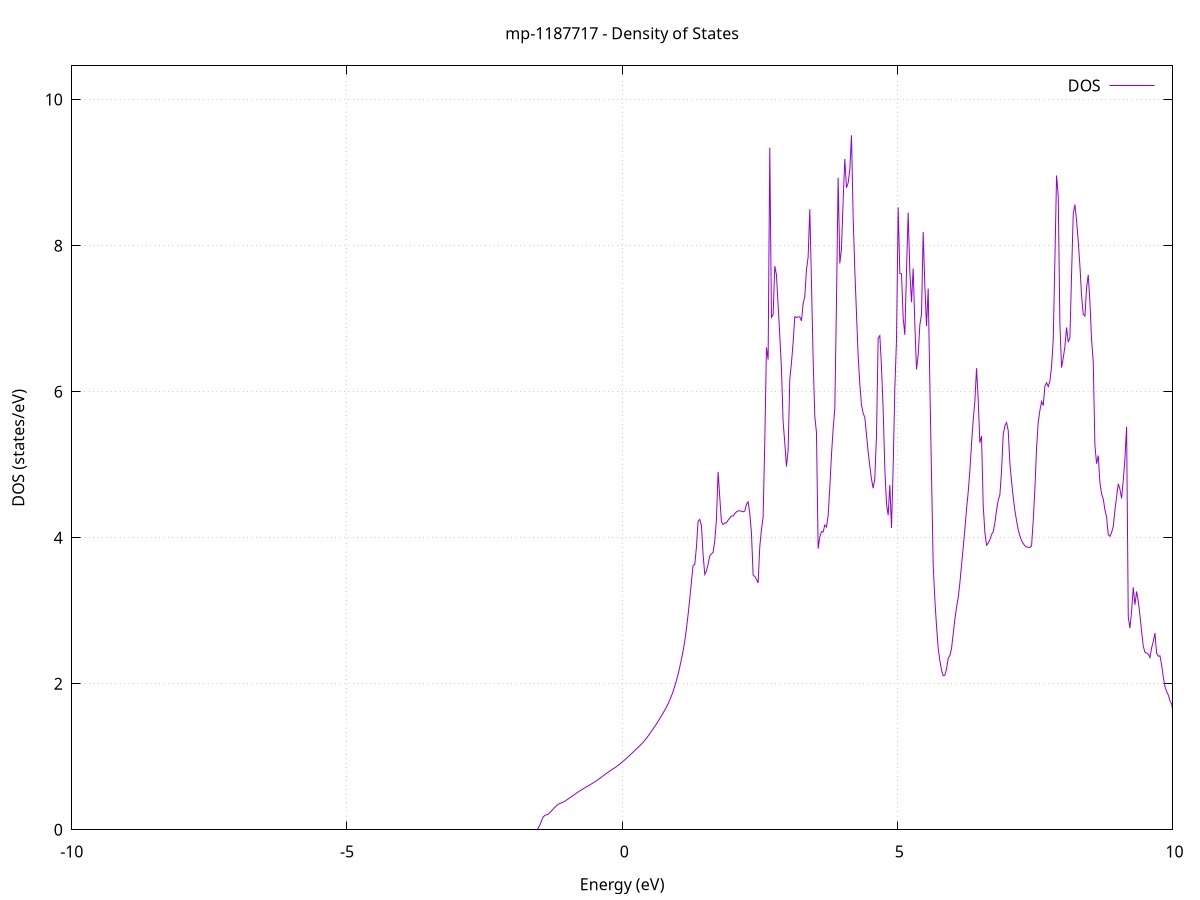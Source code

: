 set title 'mp-1187717 - Density of States'
set xlabel 'Energy (eV)'
set ylabel 'DOS (states/eV)'
set grid
set xrange [-10:10]
set yrange [0:10.462]
set xzeroaxis lt -1
set terminal png size 800,600
set output 'mp-1187717_dos_gnuplot.png'
plot '-' using 1:2 with lines title 'DOS'
-42.154600 0.000000
-42.124300 0.000000
-42.094000 0.000000
-42.063700 0.000000
-42.033400 0.000000
-42.003100 0.000000
-41.972800 0.000000
-41.942500 0.000000
-41.912200 0.000000
-41.881900 0.000000
-41.851600 0.000000
-41.821300 0.000000
-41.791000 0.000000
-41.760700 0.000000
-41.730400 0.000000
-41.700100 0.000000
-41.669800 0.000000
-41.639500 0.000000
-41.609200 0.000000
-41.579000 0.000000
-41.548700 0.000000
-41.518400 0.000000
-41.488100 0.000000
-41.457800 0.000000
-41.427500 0.000000
-41.397200 0.000000
-41.366900 0.000000
-41.336600 0.000000
-41.306300 0.000000
-41.276000 0.000000
-41.245700 0.000000
-41.215400 0.000000
-41.185100 0.000000
-41.154800 0.000000
-41.124500 0.000000
-41.094200 0.000000
-41.063900 0.000000
-41.033600 0.000000
-41.003300 0.000000
-40.973000 0.000000
-40.942700 0.000000
-40.912500 0.000000
-40.882200 0.000000
-40.851900 0.000000
-40.821600 0.000000
-40.791300 0.000000
-40.761000 0.000000
-40.730700 0.000000
-40.700400 0.000000
-40.670100 0.000000
-40.639800 0.000000
-40.609500 0.000000
-40.579200 0.000000
-40.548900 0.000000
-40.518600 0.000000
-40.488300 0.000000
-40.458000 0.000000
-40.427700 0.000000
-40.397400 0.000000
-40.367100 0.000000
-40.336800 0.000000
-40.306500 0.000000
-40.276200 0.000000
-40.245900 0.000000
-40.215700 0.000000
-40.185400 0.000000
-40.155100 0.000000
-40.124800 0.000000
-40.094500 0.000000
-40.064200 0.000000
-40.033900 0.000000
-40.003600 0.000000
-39.973300 0.000000
-39.943000 0.000000
-39.912700 0.000000
-39.882400 0.000000
-39.852100 0.000000
-39.821800 0.000000
-39.791500 0.000000
-39.761200 0.000000
-39.730900 0.000000
-39.700600 0.000000
-39.670300 0.000000
-39.640000 0.000000
-39.609700 0.000000
-39.579400 0.000000
-39.549200 0.000000
-39.518900 0.000000
-39.488600 0.000000
-39.458300 0.000000
-39.428000 0.000000
-39.397700 5.371700
-39.367400 37.572200
-39.337100 124.734400
-39.306800 0.000000
-39.276500 0.000000
-39.246200 0.000000
-39.215900 0.000000
-39.185600 0.000000
-39.155300 0.000000
-39.125000 0.000000
-39.094700 0.000000
-39.064400 0.000000
-39.034100 0.000000
-39.003800 0.000000
-38.973500 0.000000
-38.943200 0.000000
-38.912900 0.000000
-38.882700 0.000000
-38.852400 0.000000
-38.822100 0.000000
-38.791800 0.000000
-38.761500 0.000000
-38.731200 0.000000
-38.700900 0.000000
-38.670600 0.000000
-38.640300 0.000000
-38.610000 0.000000
-38.579700 0.000000
-38.549400 0.000000
-38.519100 0.000000
-38.488800 0.000000
-38.458500 0.000000
-38.428200 0.000000
-38.397900 0.000000
-38.367600 0.000000
-38.337300 0.000000
-38.307000 0.000000
-38.276700 0.000000
-38.246400 0.000000
-38.216200 0.000000
-38.185900 0.000000
-38.155600 0.000000
-38.125300 0.000000
-38.095000 0.000000
-38.064700 0.000000
-38.034400 0.000000
-38.004100 0.000000
-37.973800 0.000000
-37.943500 0.000000
-37.913200 0.000000
-37.882900 0.000000
-37.852600 0.000000
-37.822300 0.000000
-37.792000 0.000000
-37.761700 0.000000
-37.731400 0.000000
-37.701100 0.000000
-37.670800 0.000000
-37.640500 0.000000
-37.610200 0.000000
-37.579900 0.000000
-37.549700 0.000000
-37.519400 0.000000
-37.489100 0.000000
-37.458800 0.000000
-37.428500 0.000000
-37.398200 0.000000
-37.367900 0.000000
-37.337600 0.000000
-37.307300 0.000000
-37.277000 0.000000
-37.246700 0.000000
-37.216400 0.000000
-37.186100 0.000000
-37.155800 0.000000
-37.125500 0.000000
-37.095200 0.000000
-37.064900 0.000000
-37.034600 0.000000
-37.004300 0.000000
-36.974000 0.000000
-36.943700 0.000000
-36.913400 0.000000
-36.883200 0.000000
-36.852900 0.000000
-36.822600 0.000000
-36.792300 0.000000
-36.762000 0.000000
-36.731700 0.000000
-36.701400 0.000000
-36.671100 0.000000
-36.640800 0.000000
-36.610500 0.000000
-36.580200 0.000000
-36.549900 0.000000
-36.519600 0.000000
-36.489300 0.000000
-36.459000 0.000000
-36.428700 0.000000
-36.398400 0.000000
-36.368100 0.000000
-36.337800 0.000000
-36.307500 0.000000
-36.277200 0.000000
-36.246900 0.000000
-36.216700 0.000000
-36.186400 0.000000
-36.156100 0.000000
-36.125800 0.000000
-36.095500 0.000000
-36.065200 0.000000
-36.034900 0.000000
-36.004600 0.000000
-35.974300 0.000000
-35.944000 0.000000
-35.913700 0.000000
-35.883400 0.000000
-35.853100 0.000000
-35.822800 0.000000
-35.792500 0.000000
-35.762200 0.000000
-35.731900 0.000000
-35.701600 0.000000
-35.671300 0.000000
-35.641000 0.000000
-35.610700 0.000000
-35.580400 0.000000
-35.550200 0.000000
-35.519900 0.000000
-35.489600 0.000000
-35.459300 0.000000
-35.429000 0.000000
-35.398700 0.000000
-35.368400 0.000000
-35.338100 0.000000
-35.307800 0.000000
-35.277500 0.000000
-35.247200 0.000000
-35.216900 0.000000
-35.186600 0.000000
-35.156300 0.000000
-35.126000 0.000000
-35.095700 0.000000
-35.065400 0.000000
-35.035100 0.000000
-35.004800 0.000000
-34.974500 0.000000
-34.944200 0.000000
-34.913900 0.000000
-34.883700 0.000000
-34.853400 0.000000
-34.823100 0.000000
-34.792800 0.000000
-34.762500 0.000000
-34.732200 0.000000
-34.701900 0.000000
-34.671600 0.000000
-34.641300 0.000000
-34.611000 0.000000
-34.580700 0.000000
-34.550400 0.000000
-34.520100 0.000000
-34.489800 0.000000
-34.459500 0.000000
-34.429200 0.000000
-34.398900 0.000000
-34.368600 0.000000
-34.338300 0.000000
-34.308000 0.000000
-34.277700 0.000000
-34.247400 0.000000
-34.217200 0.000000
-34.186900 0.000000
-34.156600 0.000000
-34.126300 0.000000
-34.096000 0.000000
-34.065700 0.000000
-34.035400 0.000000
-34.005100 0.000000
-33.974800 0.000000
-33.944500 0.000000
-33.914200 0.000000
-33.883900 0.000000
-33.853600 0.000000
-33.823300 0.000000
-33.793000 0.000000
-33.762700 0.000000
-33.732400 0.000000
-33.702100 0.000000
-33.671800 0.000000
-33.641500 0.000000
-33.611200 0.000000
-33.580900 0.000000
-33.550700 0.000000
-33.520400 0.000000
-33.490100 0.000000
-33.459800 0.000000
-33.429500 0.000000
-33.399200 0.000000
-33.368900 0.000000
-33.338600 0.000000
-33.308300 0.000000
-33.278000 0.000000
-33.247700 0.000000
-33.217400 0.000000
-33.187100 0.000000
-33.156800 0.000000
-33.126500 0.000000
-33.096200 0.000000
-33.065900 0.000000
-33.035600 0.000000
-33.005300 0.000000
-32.975000 0.000000
-32.944700 0.000000
-32.914400 0.000000
-32.884200 0.000000
-32.853900 0.000000
-32.823600 0.000000
-32.793300 0.000000
-32.763000 0.000000
-32.732700 0.000000
-32.702400 0.000000
-32.672100 0.000000
-32.641800 0.000000
-32.611500 0.000000
-32.581200 0.000000
-32.550900 0.000000
-32.520600 0.000000
-32.490300 0.000000
-32.460000 0.000000
-32.429700 0.000000
-32.399400 0.000000
-32.369100 0.000000
-32.338800 0.000000
-32.308500 0.000000
-32.278200 0.000000
-32.247900 0.000000
-32.217700 0.000000
-32.187400 0.000000
-32.157100 0.000000
-32.126800 0.000000
-32.096500 0.000000
-32.066200 0.000000
-32.035900 0.000000
-32.005600 0.000000
-31.975300 0.000000
-31.945000 0.000000
-31.914700 0.000000
-31.884400 0.000000
-31.854100 0.000000
-31.823800 0.000000
-31.793500 0.000000
-31.763200 0.000000
-31.732900 0.000000
-31.702600 0.000000
-31.672300 0.000000
-31.642000 0.000000
-31.611700 0.000000
-31.581400 0.000000
-31.551200 0.000000
-31.520900 0.000000
-31.490600 0.000000
-31.460300 0.000000
-31.430000 0.000000
-31.399700 0.000000
-31.369400 0.000000
-31.339100 0.000000
-31.308800 0.000000
-31.278500 0.000000
-31.248200 0.000000
-31.217900 0.000000
-31.187600 0.000000
-31.157300 0.000000
-31.127000 0.000000
-31.096700 0.000000
-31.066400 0.000000
-31.036100 0.000000
-31.005800 0.000000
-30.975500 0.000000
-30.945200 0.000000
-30.914900 0.000000
-30.884700 0.000000
-30.854400 0.000000
-30.824100 0.000000
-30.793800 0.000000
-30.763500 0.000000
-30.733200 0.000000
-30.702900 0.000000
-30.672600 0.000000
-30.642300 0.000000
-30.612000 0.000000
-30.581700 0.000000
-30.551400 0.000000
-30.521100 0.000000
-30.490800 0.000000
-30.460500 0.000000
-30.430200 0.000000
-30.399900 0.000000
-30.369600 0.000000
-30.339300 0.000000
-30.309000 0.000000
-30.278700 0.000000
-30.248400 0.000000
-30.218200 0.000000
-30.187900 0.000000
-30.157600 0.000000
-30.127300 0.000000
-30.097000 0.000000
-30.066700 0.000000
-30.036400 0.000000
-30.006100 0.000000
-29.975800 0.000000
-29.945500 0.000000
-29.915200 0.000000
-29.884900 0.000000
-29.854600 0.000000
-29.824300 0.000000
-29.794000 0.000000
-29.763700 0.000000
-29.733400 0.000000
-29.703100 0.000000
-29.672800 0.000000
-29.642500 0.000000
-29.612200 0.000000
-29.581900 0.000000
-29.551700 0.000000
-29.521400 0.000000
-29.491100 0.000000
-29.460800 0.000000
-29.430500 0.000000
-29.400200 0.000000
-29.369900 0.000000
-29.339600 0.000000
-29.309300 0.000000
-29.279000 0.000000
-29.248700 0.000000
-29.218400 0.000000
-29.188100 0.000000
-29.157800 0.000000
-29.127500 0.000000
-29.097200 0.000000
-29.066900 0.000000
-29.036600 0.000000
-29.006300 0.000000
-28.976000 0.000000
-28.945700 0.000000
-28.915400 0.000000
-28.885200 0.000000
-28.854900 0.000000
-28.824600 0.000000
-28.794300 0.000000
-28.764000 0.000000
-28.733700 0.000000
-28.703400 0.000000
-28.673100 0.000000
-28.642800 0.000000
-28.612500 0.000000
-28.582200 0.000000
-28.551900 0.000000
-28.521600 0.000000
-28.491300 0.000000
-28.461000 0.000000
-28.430700 0.000000
-28.400400 0.000000
-28.370100 0.000000
-28.339800 0.000000
-28.309500 0.000000
-28.279200 0.000000
-28.248900 0.000000
-28.218700 0.000000
-28.188400 0.000000
-28.158100 0.000000
-28.127800 0.000000
-28.097500 0.000000
-28.067200 0.000000
-28.036900 0.000000
-28.006600 0.000000
-27.976300 0.000000
-27.946000 0.000000
-27.915700 0.000000
-27.885400 0.000000
-27.855100 0.000000
-27.824800 0.000000
-27.794500 0.000000
-27.764200 0.000000
-27.733900 0.000000
-27.703600 0.000000
-27.673300 0.000000
-27.643000 0.000000
-27.612700 0.000000
-27.582400 0.000000
-27.552200 0.000000
-27.521900 0.000000
-27.491600 0.000000
-27.461300 0.000000
-27.431000 0.000000
-27.400700 0.000000
-27.370400 0.000000
-27.340100 0.000000
-27.309800 0.000000
-27.279500 0.000000
-27.249200 0.000000
-27.218900 0.000000
-27.188600 0.000000
-27.158300 0.000000
-27.128000 0.000000
-27.097700 0.000000
-27.067400 0.000000
-27.037100 0.000000
-27.006800 0.000000
-26.976500 0.000000
-26.946200 0.000000
-26.915900 0.000000
-26.885700 0.000000
-26.855400 0.000000
-26.825100 0.000000
-26.794800 0.000000
-26.764500 0.000000
-26.734200 0.000000
-26.703900 0.000000
-26.673600 0.000000
-26.643300 0.000000
-26.613000 0.000000
-26.582700 0.000000
-26.552400 0.000000
-26.522100 0.000000
-26.491800 0.000000
-26.461500 0.000000
-26.431200 0.000000
-26.400900 0.000000
-26.370600 0.000000
-26.340300 0.000000
-26.310000 0.000000
-26.279700 0.000000
-26.249400 0.000000
-26.219200 0.000000
-26.188900 0.000000
-26.158600 0.000000
-26.128300 0.000000
-26.098000 0.000000
-26.067700 0.000000
-26.037400 0.000000
-26.007100 0.000000
-25.976800 0.000000
-25.946500 0.000000
-25.916200 0.000000
-25.885900 0.000000
-25.855600 0.000000
-25.825300 0.000000
-25.795000 0.000000
-25.764700 0.000000
-25.734400 0.000000
-25.704100 0.000000
-25.673800 0.000000
-25.643500 0.000000
-25.613200 0.000000
-25.582900 0.000000
-25.552700 0.000000
-25.522400 0.000000
-25.492100 0.000000
-25.461800 0.000000
-25.431500 0.000000
-25.401200 0.000000
-25.370900 0.000000
-25.340600 0.000000
-25.310300 0.000000
-25.280000 0.000000
-25.249700 0.000000
-25.219400 0.000000
-25.189100 0.000000
-25.158800 0.000000
-25.128500 0.000000
-25.098200 0.000000
-25.067900 0.000000
-25.037600 0.000000
-25.007300 0.000000
-24.977000 0.000000
-24.946700 0.000000
-24.916400 0.000000
-24.886200 0.000000
-24.855900 0.000000
-24.825600 0.000000
-24.795300 0.000000
-24.765000 0.000000
-24.734700 0.000000
-24.704400 0.000000
-24.674100 0.000000
-24.643800 0.000000
-24.613500 0.000000
-24.583200 0.000000
-24.552900 0.000000
-24.522600 0.000000
-24.492300 0.000000
-24.462000 0.000000
-24.431700 0.000000
-24.401400 0.000000
-24.371100 0.000000
-24.340800 0.000000
-24.310500 0.000000
-24.280200 0.000000
-24.249900 0.000000
-24.219700 0.000000
-24.189400 0.000000
-24.159100 0.000000
-24.128800 0.000000
-24.098500 0.000000
-24.068200 0.000000
-24.037900 0.000000
-24.007600 0.000000
-23.977300 0.000000
-23.947000 0.000000
-23.916700 0.000000
-23.886400 0.000000
-23.856100 0.000000
-23.825800 0.000000
-23.795500 0.000000
-23.765200 0.000000
-23.734900 0.000000
-23.704600 0.000000
-23.674300 0.000000
-23.644000 0.000000
-23.613700 0.000000
-23.583400 0.000000
-23.553200 0.000000
-23.522900 0.000000
-23.492600 0.000000
-23.462300 0.000000
-23.432000 0.000000
-23.401700 0.000000
-23.371400 0.000000
-23.341100 0.000000
-23.310800 0.000000
-23.280500 0.000000
-23.250200 0.000000
-23.219900 0.000000
-23.189600 0.000000
-23.159300 0.000000
-23.129000 0.000000
-23.098700 0.000000
-23.068400 0.000000
-23.038100 0.000000
-23.007800 0.000000
-22.977500 0.000000
-22.947200 0.000000
-22.916900 0.000000
-22.886700 0.000000
-22.856400 0.000000
-22.826100 0.000000
-22.795800 0.000000
-22.765500 0.000000
-22.735200 0.000000
-22.704900 0.000000
-22.674600 0.000000
-22.644300 0.000000
-22.614000 0.000000
-22.583700 0.000000
-22.553400 0.000000
-22.523100 0.000000
-22.492800 0.000000
-22.462500 0.000000
-22.432200 0.000000
-22.401900 0.000000
-22.371600 0.000000
-22.341300 0.000000
-22.311000 0.000000
-22.280700 0.000000
-22.250400 0.000000
-22.220200 0.000000
-22.189900 0.000000
-22.159600 0.000000
-22.129300 0.000000
-22.099000 0.000000
-22.068700 0.000000
-22.038400 0.000000
-22.008100 0.000000
-21.977800 0.000000
-21.947500 0.000000
-21.917200 0.000000
-21.886900 0.000000
-21.856600 0.000000
-21.826300 0.000000
-21.796000 0.000000
-21.765700 0.000000
-21.735400 0.000000
-21.705100 0.000000
-21.674800 0.000000
-21.644500 0.000000
-21.614200 0.000000
-21.583900 0.000000
-21.553700 0.000000
-21.523400 0.000000
-21.493100 0.000000
-21.462800 0.000000
-21.432500 0.000000
-21.402200 0.000000
-21.371900 0.000000
-21.341600 0.000000
-21.311300 0.000000
-21.281000 0.000000
-21.250700 0.000000
-21.220400 0.000000
-21.190100 0.000000
-21.159800 0.000000
-21.129500 0.000000
-21.099200 0.000000
-21.068900 0.000000
-21.038600 0.000000
-21.008300 0.000000
-20.978000 0.000000
-20.947700 0.000000
-20.917400 0.000000
-20.887200 0.000000
-20.856900 0.000000
-20.826600 0.000000
-20.796300 0.000000
-20.766000 0.000000
-20.735700 0.000000
-20.705400 0.000000
-20.675100 0.000000
-20.644800 0.000000
-20.614500 0.000000
-20.584200 0.000000
-20.553900 0.000000
-20.523600 0.000000
-20.493300 0.000000
-20.463000 0.000000
-20.432700 0.000000
-20.402400 0.000000
-20.372100 0.000000
-20.341800 0.000000
-20.311500 0.000000
-20.281200 0.000000
-20.250900 0.000000
-20.220700 0.000000
-20.190400 0.000000
-20.160100 0.000000
-20.129800 0.000000
-20.099500 0.000000
-20.069200 0.000000
-20.038900 0.000000
-20.008600 0.000000
-19.978300 0.000000
-19.948000 0.000000
-19.917700 0.000000
-19.887400 0.000000
-19.857100 0.000000
-19.826800 0.000000
-19.796500 0.000000
-19.766200 0.031300
-19.735900 8.871100
-19.705600 23.499300
-19.675300 35.101700
-19.645000 61.671200
-19.614700 53.048900
-19.584400 28.072900
-19.554200 13.256700
-19.523900 22.977800
-19.493600 27.450300
-19.463300 35.337100
-19.433000 38.172600
-19.402700 45.677400
-19.372400 56.267100
-19.342100 64.322900
-19.311800 61.201100
-19.281500 126.809300
-19.251200 59.899100
-19.220900 35.978100
-19.190600 13.652100
-19.160300 0.000000
-19.130000 0.000000
-19.099700 0.000000
-19.069400 0.000000
-19.039100 0.000000
-19.008800 0.000000
-18.978500 0.000000
-18.948200 0.000000
-18.917900 0.000000
-18.887700 0.000000
-18.857400 0.000000
-18.827100 0.000000
-18.796800 0.000000
-18.766500 0.000000
-18.736200 0.000000
-18.705900 0.000000
-18.675600 0.000000
-18.645300 0.000000
-18.615000 0.000000
-18.584700 0.000000
-18.554400 0.000000
-18.524100 0.000000
-18.493800 0.000000
-18.463500 0.000000
-18.433200 0.000000
-18.402900 0.000000
-18.372600 0.000000
-18.342300 0.000000
-18.312000 0.000000
-18.281700 0.000000
-18.251400 0.000000
-18.221200 0.000000
-18.190900 0.000000
-18.160600 0.000000
-18.130300 0.000000
-18.100000 0.000000
-18.069700 0.000000
-18.039400 0.000000
-18.009100 0.000000
-17.978800 0.000000
-17.948500 0.000000
-17.918200 0.000000
-17.887900 0.000000
-17.857600 0.000000
-17.827300 0.000000
-17.797000 0.000000
-17.766700 0.000000
-17.736400 0.000000
-17.706100 0.000000
-17.675800 0.000000
-17.645500 0.000000
-17.615200 0.000000
-17.584900 0.000000
-17.554700 0.000000
-17.524400 0.000000
-17.494100 0.000000
-17.463800 0.000000
-17.433500 0.000000
-17.403200 0.000000
-17.372900 0.000000
-17.342600 0.000000
-17.312300 0.000000
-17.282000 0.000000
-17.251700 0.000000
-17.221400 0.000000
-17.191100 0.000000
-17.160800 0.000000
-17.130500 0.000000
-17.100200 0.000000
-17.069900 0.000000
-17.039600 0.000000
-17.009300 0.000000
-16.979000 0.000000
-16.948700 0.000000
-16.918400 0.000000
-16.888200 0.000000
-16.857900 0.000000
-16.827600 0.000000
-16.797300 0.000000
-16.767000 0.000000
-16.736700 0.000000
-16.706400 0.000000
-16.676100 0.000000
-16.645800 0.000000
-16.615500 0.000000
-16.585200 0.000000
-16.554900 0.000000
-16.524600 0.000000
-16.494300 0.000000
-16.464000 0.000000
-16.433700 0.000000
-16.403400 0.000000
-16.373100 0.000000
-16.342800 0.000000
-16.312500 0.000000
-16.282200 0.000000
-16.251900 0.000000
-16.221700 0.000000
-16.191400 0.000000
-16.161100 0.000000
-16.130800 0.000000
-16.100500 0.000000
-16.070200 0.000000
-16.039900 0.000000
-16.009600 0.000000
-15.979300 0.000000
-15.949000 0.000000
-15.918700 0.000000
-15.888400 0.000000
-15.858100 0.000000
-15.827800 0.000000
-15.797500 0.000000
-15.767200 0.000000
-15.736900 0.000000
-15.706600 0.000000
-15.676300 0.000000
-15.646000 0.000000
-15.615700 0.000000
-15.585400 0.000000
-15.555200 0.000000
-15.524900 0.000000
-15.494600 0.000000
-15.464300 0.000000
-15.434000 0.000000
-15.403700 0.000000
-15.373400 0.000000
-15.343100 0.000000
-15.312800 0.000000
-15.282500 0.000000
-15.252200 0.000000
-15.221900 0.000000
-15.191600 0.000000
-15.161300 0.000000
-15.131000 0.000000
-15.100700 0.000000
-15.070400 0.000000
-15.040100 0.000000
-15.009800 0.000000
-14.979500 0.000000
-14.949200 0.000000
-14.918900 0.000000
-14.888700 0.000000
-14.858400 0.000000
-14.828100 0.000000
-14.797800 0.000000
-14.767500 0.000000
-14.737200 0.000000
-14.706900 0.000000
-14.676600 0.000000
-14.646300 0.000000
-14.616000 0.000000
-14.585700 0.000000
-14.555400 0.000000
-14.525100 0.000000
-14.494800 0.000000
-14.464500 0.000000
-14.434200 0.000000
-14.403900 0.000000
-14.373600 0.000000
-14.343300 0.000000
-14.313000 0.000000
-14.282700 0.000000
-14.252400 0.000000
-14.222200 0.000000
-14.191900 0.000000
-14.161600 0.000000
-14.131300 0.000000
-14.101000 0.000000
-14.070700 0.000000
-14.040400 0.000000
-14.010100 0.000000
-13.979800 0.000000
-13.949500 0.000000
-13.919200 0.000000
-13.888900 0.000000
-13.858600 0.000000
-13.828300 0.000000
-13.798000 0.000000
-13.767700 0.000000
-13.737400 0.000000
-13.707100 0.000000
-13.676800 0.000000
-13.646500 0.000000
-13.616200 0.000000
-13.585900 0.000000
-13.555700 0.000000
-13.525400 0.000000
-13.495100 0.000000
-13.464800 0.000000
-13.434500 0.000000
-13.404200 0.000000
-13.373900 0.000000
-13.343600 0.000000
-13.313300 0.000000
-13.283000 0.000000
-13.252700 0.000000
-13.222400 0.000000
-13.192100 0.000000
-13.161800 0.000000
-13.131500 0.000000
-13.101200 0.000000
-13.070900 0.000000
-13.040600 0.000000
-13.010300 0.000000
-12.980000 0.000000
-12.949700 0.000000
-12.919400 0.000000
-12.889200 0.000000
-12.858900 0.000000
-12.828600 0.000000
-12.798300 0.000000
-12.768000 0.000000
-12.737700 0.000000
-12.707400 0.000000
-12.677100 0.000000
-12.646800 0.000000
-12.616500 0.000000
-12.586200 0.000000
-12.555900 0.000000
-12.525600 0.000000
-12.495300 0.000000
-12.465000 0.000000
-12.434700 0.000000
-12.404400 0.000000
-12.374100 0.000000
-12.343800 0.000000
-12.313500 0.000000
-12.283200 0.000000
-12.252900 0.000000
-12.222700 0.000000
-12.192400 0.000000
-12.162100 0.000000
-12.131800 0.000000
-12.101500 0.000000
-12.071200 0.000000
-12.040900 0.000000
-12.010600 0.000000
-11.980300 0.000000
-11.950000 0.000000
-11.919700 0.000000
-11.889400 0.000000
-11.859100 0.000000
-11.828800 0.000000
-11.798500 0.000000
-11.768200 0.000000
-11.737900 0.000000
-11.707600 0.000000
-11.677300 0.000000
-11.647000 0.000000
-11.616700 0.000000
-11.586400 0.000000
-11.556200 0.000000
-11.525900 0.000000
-11.495600 0.000000
-11.465300 0.000000
-11.435000 0.000000
-11.404700 0.000000
-11.374400 0.000000
-11.344100 0.000000
-11.313800 0.000000
-11.283500 0.000000
-11.253200 0.000000
-11.222900 0.000000
-11.192600 0.000000
-11.162300 0.000000
-11.132000 0.000000
-11.101700 0.000000
-11.071400 0.000000
-11.041100 0.000000
-11.010800 0.000000
-10.980500 0.000000
-10.950200 0.000000
-10.919900 0.000000
-10.889700 0.000000
-10.859400 0.000000
-10.829100 0.000000
-10.798800 0.000000
-10.768500 0.000000
-10.738200 0.000000
-10.707900 0.000000
-10.677600 0.000000
-10.647300 0.000000
-10.617000 0.000000
-10.586700 0.000000
-10.556400 0.000000
-10.526100 0.000000
-10.495800 0.000000
-10.465500 0.000000
-10.435200 0.000000
-10.404900 0.000000
-10.374600 0.000000
-10.344300 0.000000
-10.314000 0.000000
-10.283700 0.000000
-10.253400 0.000000
-10.223200 0.000000
-10.192900 0.000000
-10.162600 0.000000
-10.132300 0.000000
-10.102000 0.000000
-10.071700 0.000000
-10.041400 0.000000
-10.011100 0.000000
-9.980800 0.000000
-9.950500 0.000000
-9.920200 0.000000
-9.889900 0.000000
-9.859600 0.000000
-9.829300 0.000000
-9.799000 0.000000
-9.768700 0.000000
-9.738400 0.000000
-9.708100 0.000000
-9.677800 0.000000
-9.647500 0.000000
-9.617200 0.000000
-9.586900 0.000000
-9.556700 0.000000
-9.526400 0.000000
-9.496100 0.000000
-9.465800 0.000000
-9.435500 0.000000
-9.405200 0.000000
-9.374900 0.000000
-9.344600 0.000000
-9.314300 0.000000
-9.284000 0.000000
-9.253700 0.000000
-9.223400 0.000000
-9.193100 0.000000
-9.162800 0.000000
-9.132500 0.000000
-9.102200 0.000000
-9.071900 0.000000
-9.041600 0.000000
-9.011300 0.000000
-8.981000 0.000000
-8.950700 0.000000
-8.920400 0.000000
-8.890200 0.000000
-8.859900 0.000000
-8.829600 0.000000
-8.799300 0.000000
-8.769000 0.000000
-8.738700 0.000000
-8.708400 0.000000
-8.678100 0.000000
-8.647800 0.000000
-8.617500 0.000000
-8.587200 0.000000
-8.556900 0.000000
-8.526600 0.000000
-8.496300 0.000000
-8.466000 0.000000
-8.435700 0.000000
-8.405400 0.000000
-8.375100 0.000000
-8.344800 0.000000
-8.314500 0.000000
-8.284200 0.000000
-8.253900 0.000000
-8.223700 0.000000
-8.193400 0.000000
-8.163100 0.000000
-8.132800 0.000000
-8.102500 0.000000
-8.072200 0.000000
-8.041900 0.000000
-8.011600 0.000000
-7.981300 0.000000
-7.951000 0.000000
-7.920700 0.000000
-7.890400 0.000000
-7.860100 0.000000
-7.829800 0.000000
-7.799500 0.000000
-7.769200 0.000000
-7.738900 0.000000
-7.708600 0.000000
-7.678300 0.000000
-7.648000 0.000000
-7.617700 0.000000
-7.587400 0.000000
-7.557200 0.000000
-7.526900 0.000000
-7.496600 0.000000
-7.466300 0.000000
-7.436000 0.000000
-7.405700 0.000000
-7.375400 0.000000
-7.345100 0.000000
-7.314800 0.000000
-7.284500 0.000000
-7.254200 0.000000
-7.223900 0.000000
-7.193600 0.000000
-7.163300 0.000000
-7.133000 0.000000
-7.102700 0.000000
-7.072400 0.000000
-7.042100 0.000000
-7.011800 0.000000
-6.981500 0.000000
-6.951200 0.000000
-6.920900 0.000000
-6.890700 0.000000
-6.860400 0.000000
-6.830100 0.000000
-6.799800 0.000000
-6.769500 0.000000
-6.739200 0.000000
-6.708900 0.000000
-6.678600 0.000000
-6.648300 0.000000
-6.618000 0.000000
-6.587700 0.000000
-6.557400 0.000000
-6.527100 0.000000
-6.496800 0.000000
-6.466500 0.000000
-6.436200 0.000000
-6.405900 0.000000
-6.375600 0.000000
-6.345300 0.000000
-6.315000 0.000000
-6.284700 0.000000
-6.254400 0.000000
-6.224200 0.000000
-6.193900 0.000000
-6.163600 0.000000
-6.133300 0.000000
-6.103000 0.000000
-6.072700 0.000000
-6.042400 0.000000
-6.012100 0.000000
-5.981800 0.000000
-5.951500 0.000000
-5.921200 0.000000
-5.890900 0.000000
-5.860600 0.000000
-5.830300 0.000000
-5.800000 0.000000
-5.769700 0.000000
-5.739400 0.000000
-5.709100 0.000000
-5.678800 0.000000
-5.648500 0.000000
-5.618200 0.000000
-5.587900 0.000000
-5.557700 0.000000
-5.527400 0.000000
-5.497100 0.000000
-5.466800 0.000000
-5.436500 0.000000
-5.406200 0.000000
-5.375900 0.000000
-5.345600 0.000000
-5.315300 0.000000
-5.285000 0.000000
-5.254700 0.000000
-5.224400 0.000000
-5.194100 0.000000
-5.163800 0.000000
-5.133500 0.000000
-5.103200 0.000000
-5.072900 0.000000
-5.042600 0.000000
-5.012300 0.000000
-4.982000 0.000000
-4.951700 0.000000
-4.921400 0.000000
-4.891200 0.000000
-4.860900 0.000000
-4.830600 0.000000
-4.800300 0.000000
-4.770000 0.000000
-4.739700 0.000000
-4.709400 0.000000
-4.679100 0.000000
-4.648800 0.000000
-4.618500 0.000000
-4.588200 0.000000
-4.557900 0.000000
-4.527600 0.000000
-4.497300 0.000000
-4.467000 0.000000
-4.436700 0.000000
-4.406400 0.000000
-4.376100 0.000000
-4.345800 0.000000
-4.315500 0.000000
-4.285200 0.000000
-4.254900 0.000000
-4.224700 0.000000
-4.194400 0.000000
-4.164100 0.000000
-4.133800 0.000000
-4.103500 0.000000
-4.073200 0.000000
-4.042900 0.000000
-4.012600 0.000000
-3.982300 0.000000
-3.952000 0.000000
-3.921700 0.000000
-3.891400 0.000000
-3.861100 0.000000
-3.830800 0.000000
-3.800500 0.000000
-3.770200 0.000000
-3.739900 0.000000
-3.709600 0.000000
-3.679300 0.000000
-3.649000 0.000000
-3.618700 0.000000
-3.588400 0.000000
-3.558200 0.000000
-3.527900 0.000000
-3.497600 0.000000
-3.467300 0.000000
-3.437000 0.000000
-3.406700 0.000000
-3.376400 0.000000
-3.346100 0.000000
-3.315800 0.000000
-3.285500 0.000000
-3.255200 0.000000
-3.224900 0.000000
-3.194600 0.000000
-3.164300 0.000000
-3.134000 0.000000
-3.103700 0.000000
-3.073400 0.000000
-3.043100 0.000000
-3.012800 0.000000
-2.982500 0.000000
-2.952200 0.000000
-2.921900 0.000000
-2.891700 0.000000
-2.861400 0.000000
-2.831100 0.000000
-2.800800 0.000000
-2.770500 0.000000
-2.740200 0.000000
-2.709900 0.000000
-2.679600 0.000000
-2.649300 0.000000
-2.619000 0.000000
-2.588700 0.000000
-2.558400 0.000000
-2.528100 0.000000
-2.497800 0.000000
-2.467500 0.000000
-2.437200 0.000000
-2.406900 0.000000
-2.376600 0.000000
-2.346300 0.000000
-2.316000 0.000000
-2.285700 0.000000
-2.255400 0.000000
-2.225200 0.000000
-2.194900 0.000000
-2.164600 0.000000
-2.134300 0.000000
-2.104000 0.000000
-2.073700 0.000000
-2.043400 0.000000
-2.013100 0.000000
-1.982800 0.000000
-1.952500 0.000000
-1.922200 0.000000
-1.891900 0.000000
-1.861600 0.000000
-1.831300 0.000000
-1.801000 0.000000
-1.770700 0.000000
-1.740400 0.000000
-1.710100 0.000000
-1.679800 0.000000
-1.649500 0.000000
-1.619200 0.000000
-1.588900 0.000000
-1.558700 0.000900
-1.528400 0.018200
-1.498100 0.057800
-1.467800 0.119800
-1.437500 0.172300
-1.407200 0.195200
-1.376900 0.205000
-1.346600 0.211200
-1.316300 0.233700
-1.286000 0.257000
-1.255700 0.281100
-1.225400 0.305700
-1.195100 0.327900
-1.164800 0.346400
-1.134500 0.359000
-1.104200 0.368000
-1.073900 0.376900
-1.043600 0.390600
-1.013300 0.406200
-0.983000 0.422000
-0.952700 0.437700
-0.922400 0.453500
-0.892200 0.469400
-0.861900 0.485200
-0.831600 0.501700
-0.801300 0.517200
-0.771000 0.531300
-0.740700 0.545400
-0.710400 0.560000
-0.680100 0.574300
-0.649800 0.587500
-0.619500 0.600000
-0.589200 0.613600
-0.558900 0.627600
-0.528600 0.641900
-0.498300 0.656300
-0.468000 0.670900
-0.437700 0.687300
-0.407400 0.703700
-0.377100 0.720600
-0.346800 0.737700
-0.316500 0.755200
-0.286200 0.771800
-0.255900 0.787500
-0.225700 0.802600
-0.195400 0.818400
-0.165100 0.834200
-0.134800 0.848900
-0.104500 0.863700
-0.074200 0.881300
-0.043900 0.899700
-0.013600 0.918600
0.016700 0.937800
0.047000 0.957600
0.077300 0.977800
0.107600 0.998500
0.137900 1.019600
0.168200 1.041000
0.198500 1.062700
0.228800 1.084400
0.259100 1.106400
0.289400 1.128600
0.319700 1.150600
0.350000 1.173000
0.380300 1.197000
0.410600 1.223300
0.440800 1.252300
0.471100 1.283300
0.501400 1.315500
0.531700 1.347800
0.562000 1.380800
0.592300 1.414500
0.622600 1.448900
0.652900 1.484400
0.683200 1.521400
0.713500 1.559800
0.743800 1.598800
0.774100 1.638700
0.804400 1.679400
0.834700 1.725500
0.865000 1.776800
0.895300 1.831800
0.925600 1.892700
0.955900 1.965700
0.986200 2.043600
1.016500 2.129800
1.046800 2.228200
1.077100 2.335000
1.107300 2.448800
1.137600 2.582700
1.167900 2.751500
1.198200 2.946400
1.228500 3.161500
1.258800 3.392600
1.289100 3.620700
1.319400 3.632400
1.349700 3.869200
1.380000 4.225900
1.410300 4.249700
1.440600 4.168900
1.470900 3.770400
1.501200 3.497600
1.531500 3.544500
1.561800 3.638400
1.592100 3.750900
1.622400 3.778400
1.652700 3.800500
1.683000 3.956600
1.713300 4.247800
1.743600 4.901400
1.773800 4.552700
1.804100 4.216900
1.834400 4.180400
1.864700 4.200300
1.895000 4.203000
1.925300 4.240100
1.955600 4.270200
1.985900 4.297800
2.016200 4.296600
2.046500 4.329100
2.076800 4.354400
2.107100 4.366500
2.137400 4.368400
2.167700 4.362900
2.198000 4.354900
2.228300 4.365300
2.258600 4.457700
2.288900 4.491500
2.319200 4.331100
2.349500 4.066200
2.379800 3.487000
2.410100 3.469000
2.440300 3.431900
2.470600 3.379800
2.500900 3.879700
2.531200 4.112100
2.561500 4.280700
2.591800 5.322700
2.622100 6.604600
2.652400 6.438600
2.682700 9.341600
2.713000 7.018400
2.743300 7.055300
2.773600 7.720000
2.803900 7.600500
2.834200 7.176500
2.864500 6.769400
2.894800 6.312400
2.925100 5.588700
2.955400 5.295000
2.985700 4.974800
3.016000 5.197600
3.046300 6.171800
3.076600 6.395500
3.106800 6.675100
3.137100 7.027800
3.167400 7.015100
3.197700 7.025000
3.228000 7.023900
3.258300 6.970000
3.288600 7.207900
3.318900 7.302400
3.349200 7.669900
3.379500 7.844700
3.409800 8.498600
3.440100 7.486800
3.470400 6.439800
3.500700 5.660400
3.531000 5.439100
3.561300 3.851100
3.591600 4.010000
3.621900 4.082700
3.652200 4.078900
3.682500 4.173300
3.712800 4.147000
3.743100 4.302000
3.773300 4.687900
3.803600 5.135900
3.833900 5.488800
3.864200 5.764700
3.894500 7.223000
3.924800 8.931000
3.955100 7.756500
3.985400 7.955500
4.015700 8.615700
4.046000 9.187000
4.076300 8.792800
4.106600 8.861300
4.136900 9.037200
4.167200 9.510800
4.197500 8.385400
4.227800 7.664700
4.258100 7.069600
4.288400 6.487000
4.318700 6.105700
4.349000 5.816800
4.379300 5.705700
4.409600 5.644100
4.439800 5.411500
4.470100 5.175200
4.500400 4.980500
4.530700 4.803900
4.561000 4.678100
4.591300 4.813700
4.621600 5.399400
4.651900 6.732600
4.682200 6.767900
4.712500 6.340300
4.742800 5.745500
4.773100 4.944700
4.803400 4.465300
4.833700 4.308700
4.864000 4.721300
4.894300 4.132600
4.924600 4.980500
4.954900 6.052600
4.985200 6.710000
5.015500 8.525200
5.045800 7.619200
5.076100 7.613400
5.106300 7.011500
5.136600 6.778500
5.166900 7.648800
5.197200 8.452200
5.227500 7.645000
5.257800 7.226300
5.288100 7.687600
5.318400 6.919800
5.348700 6.304100
5.379000 6.504900
5.409300 6.914600
5.439600 7.063400
5.469900 8.187600
5.500200 7.453000
5.530500 6.898300
5.560800 7.411700
5.591100 6.104200
5.621400 4.851000
5.651700 3.630100
5.682000 3.152500
5.712300 2.790200
5.742600 2.484200
5.772800 2.317000
5.803100 2.186700
5.833400 2.110900
5.863700 2.116500
5.894000 2.200800
5.924300 2.350200
5.954600 2.384500
5.984900 2.484400
6.015200 2.682000
6.045500 2.880700
6.075800 3.049200
6.106100 3.177100
6.136400 3.378200
6.166700 3.625500
6.197000 3.865500
6.227300 4.114300
6.257600 4.391000
6.287900 4.624200
6.318200 4.920300
6.348500 5.283600
6.378800 5.615700
6.409100 5.868200
6.439300 6.320900
6.469600 5.889900
6.499900 5.301900
6.530200 5.390400
6.560500 4.445400
6.590800 4.072500
6.621100 3.897500
6.651400 3.925700
6.681700 3.971200
6.712000 4.044500
6.742300 4.079000
6.772600 4.205300
6.802900 4.373900
6.833200 4.513700
6.863500 4.586900
6.893800 4.913100
6.924100 5.411900
6.954400 5.533600
6.984700 5.576900
7.015000 5.467800
7.045300 5.020700
7.075600 4.772300
7.105800 4.557000
7.136100 4.372000
7.166400 4.234200
7.196700 4.109700
7.227000 4.024500
7.257300 3.961300
7.287600 3.920100
7.317900 3.889700
7.348200 3.873600
7.378500 3.869600
7.408800 3.866700
7.439100 3.888100
7.469400 4.236500
7.499700 4.666600
7.530000 5.226200
7.560300 5.582800
7.590600 5.742600
7.620900 5.865700
7.651200 5.809600
7.681500 6.074600
7.711800 6.122300
7.742100 6.069700
7.772300 6.145800
7.802600 6.342700
7.832900 6.710300
7.863200 7.804200
7.893500 8.961000
7.923800 8.680800
7.954100 6.925200
7.984400 6.328900
8.014700 6.462900
8.045000 6.614300
8.075300 6.879400
8.105600 6.678200
8.135900 6.743200
8.166200 7.608200
8.196500 8.437000
8.226800 8.561600
8.257100 8.341800
8.287400 8.058800
8.317700 7.725900
8.348000 7.312900
8.378300 7.060100
8.408600 7.035700
8.438900 7.421000
8.469100 7.600400
8.499400 7.231700
8.529700 6.712000
8.560000 6.406000
8.590300 5.267900
8.620600 5.014000
8.650900 5.125200
8.681200 4.755800
8.711500 4.599900
8.741800 4.530100
8.772100 4.382500
8.802400 4.283600
8.832700 4.041900
8.863000 4.018900
8.893300 4.070500
8.923600 4.154600
8.953900 4.376700
8.984200 4.558400
9.014500 4.737700
9.044800 4.665500
9.075100 4.538700
9.105400 4.787700
9.135600 5.079000
9.165900 5.518800
9.196200 2.918200
9.226500 2.761400
9.256800 2.993500
9.287100 3.320200
9.317400 3.081800
9.347700 3.263500
9.378000 3.131100
9.408300 2.940300
9.438600 2.716000
9.468900 2.515800
9.499200 2.429900
9.529500 2.422400
9.559800 2.405200
9.590100 2.358700
9.620400 2.490300
9.650700 2.577400
9.681000 2.693100
9.711300 2.418300
9.741600 2.377500
9.771900 2.382800
9.802100 2.257400
9.832400 2.094300
9.862700 1.961400
9.893000 1.895200
9.923300 1.846400
9.953600 1.768400
9.983900 1.723000
10.014200 1.590000
10.044500 1.498400
10.074800 1.412700
10.105100 1.323500
10.135400 1.201700
10.165700 1.045800
10.196000 0.872900
10.226300 0.876900
10.256600 0.940400
10.286900 1.014900
10.317200 1.060200
10.347500 1.179700
10.377800 1.411100
10.408100 1.962600
10.438400 3.133100
10.468600 3.596500
10.498900 3.519500
10.529200 3.448100
10.559500 3.552900
10.589800 3.713700
10.620100 4.009200
10.650400 4.437100
10.680700 4.885100
10.711000 5.452000
10.741300 5.051900
10.771600 4.174300
10.801900 3.303800
10.832200 3.411600
10.862500 3.389200
10.892800 3.294900
10.923100 3.871500
10.953400 3.317400
10.983700 3.197000
11.014000 3.091900
11.044300 3.051200
11.074600 3.437100
11.104900 3.954000
11.135100 4.256700
11.165400 4.314600
11.195700 4.098600
11.226000 3.745000
11.256300 3.468500
11.286600 3.333900
11.316900 3.275000
11.347200 3.200900
11.377500 3.126900
11.407800 3.021700
11.438100 2.911900
11.468400 2.825000
11.498700 2.769600
11.529000 2.746800
11.559300 2.686600
11.589600 2.704900
11.619900 2.711600
11.650200 2.700100
11.680500 2.677900
11.710800 2.733500
11.741100 2.659200
11.771400 2.459300
11.801600 2.403900
11.831900 2.309500
11.862200 2.349900
11.892500 2.401600
11.922800 2.466400
11.953100 2.540500
11.983400 2.632900
12.013700 2.750800
12.044000 2.889000
12.074300 3.048800
12.104600 3.243900
12.134900 3.389800
12.165200 3.517100
12.195500 3.601600
12.225800 3.689600
12.256100 3.705800
12.286400 3.636200
12.316700 3.558200
12.347000 3.506100
12.377300 3.474500
12.407600 3.468000
12.437900 3.978200
12.468100 3.713800
12.498400 3.848400
12.528700 4.010600
12.559000 4.284100
12.589300 4.226000
12.619600 3.948100
12.649900 3.793500
12.680200 3.655500
12.710500 3.585800
12.740800 3.503600
12.771100 3.396200
12.801400 3.295300
12.831700 3.164100
12.862000 3.040100
12.892300 2.966900
12.922600 2.921200
12.952900 2.887200
12.983200 2.864400
13.013500 2.861900
13.043800 2.863400
13.074100 2.886200
13.104400 2.966300
13.134600 3.108400
13.164900 3.366400
13.195200 3.693900
13.225500 4.293300
13.255800 4.321800
13.286100 4.334000
13.316400 4.373300
13.346700 4.272900
13.377000 4.197800
13.407300 4.194300
13.437600 4.224700
13.467900 4.300900
13.498200 4.368700
13.528500 4.388500
13.558800 4.406500
13.589100 4.414900
13.619400 4.435800
13.649700 4.489400
13.680000 4.570800
13.710300 4.625400
13.740600 4.609500
13.770900 4.634800
13.801100 4.144300
13.831400 4.092300
13.861700 4.026700
13.892000 4.036700
13.922300 4.044600
13.952600 4.022400
13.982900 3.881600
14.013200 4.150500
14.043500 4.096400
14.073800 4.177700
14.104100 4.274700
14.134400 4.121600
14.164700 3.578000
14.195000 3.232800
14.225300 3.081600
14.255600 2.978500
14.285900 2.837800
14.316200 2.687600
14.346500 2.708800
14.376800 2.800100
14.407100 2.869600
14.437400 2.829700
14.467600 2.736600
14.497900 2.540900
14.528200 2.300000
14.558500 2.034500
14.588800 1.904400
14.619100 1.908500
14.649400 1.913200
14.679700 1.965800
14.710000 2.104500
14.740300 2.324300
14.770600 2.388800
14.800900 2.338500
14.831200 2.186300
14.861500 1.890700
14.891800 1.508400
14.922100 1.090700
14.952400 0.828800
14.982700 0.725500
15.013000 0.720800
15.043300 0.786000
15.073600 0.857800
15.103900 0.946100
15.134100 0.971700
15.164400 0.955000
15.194700 0.859400
15.225000 0.501800
15.255300 0.230900
15.285600 0.214000
15.315900 0.197800
15.346200 0.182200
15.376500 0.167300
15.406800 0.152900
15.437100 0.139200
15.467400 0.126100
15.497700 0.113600
15.528000 0.101800
15.558300 0.089100
15.588600 0.072500
15.618900 0.052000
15.649200 0.027500
15.679500 0.001600
15.709800 0.000000
15.740100 0.000000
15.770400 0.000000
15.800600 0.000000
15.830900 0.000000
15.861200 0.000000
15.891500 0.000000
15.921800 0.000000
15.952100 0.000000
15.982400 0.000000
16.012700 0.000000
16.043000 0.000000
16.073300 0.000000
16.103600 0.000000
16.133900 0.000000
16.164200 0.000000
16.194500 0.000000
16.224800 0.000000
16.255100 0.000000
16.285400 0.000000
16.315700 0.000000
16.346000 0.000000
16.376300 0.000000
16.406600 0.000000
16.436900 0.000000
16.467100 0.000000
16.497400 0.000000
16.527700 0.000000
16.558000 0.000000
16.588300 0.000000
16.618600 0.000000
16.648900 0.000000
16.679200 0.000000
16.709500 0.000000
16.739800 0.000000
16.770100 0.000000
16.800400 0.000000
16.830700 0.000000
16.861000 0.000000
16.891300 0.000000
16.921600 0.000000
16.951900 0.000000
16.982200 0.000000
17.012500 0.000000
17.042800 0.000000
17.073100 0.000000
17.103400 0.000000
17.133600 0.000000
17.163900 0.000000
17.194200 0.000000
17.224500 0.000000
17.254800 0.000000
17.285100 0.000000
17.315400 0.000000
17.345700 0.000000
17.376000 0.000000
17.406300 0.000000
17.436600 0.000000
17.466900 0.000000
17.497200 0.000000
17.527500 0.000000
17.557800 0.000000
17.588100 0.000000
17.618400 0.000000
17.648700 0.000000
17.679000 0.000000
17.709300 0.000000
17.739600 0.000000
17.769900 0.000000
17.800100 0.000000
17.830400 0.000000
17.860700 0.000000
17.891000 0.000000
17.921300 0.000000
17.951600 0.000000
17.981900 0.000000
18.012200 0.000000
18.042500 0.000000
18.072800 0.000000
18.103100 0.000000
18.133400 0.000000
18.163700 0.000000
18.194000 0.000000
18.224300 0.000000
18.254600 0.000000
18.284900 0.000000
18.315200 0.000000
18.345500 0.000000
18.375800 0.000000
18.406100 0.000000
18.436400 0.000000
e
